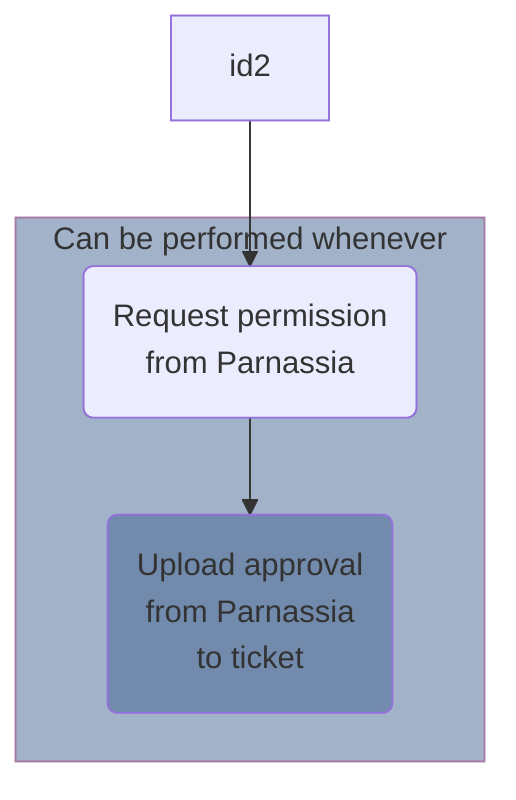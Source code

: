 flowchart TD
subgraph external [Can be performed whenever]
    idB1(Request permission
    from Parnassia) --> idB2(Upload approval
    from Parnassia
    to ticket)
end

id2 --> idB1

style idB2 fill:#728bad
style external fill:#a2b2c9, stroke:#a57ca5
click idB2 "https://elanresearch.nl" "ELAN research" _blank